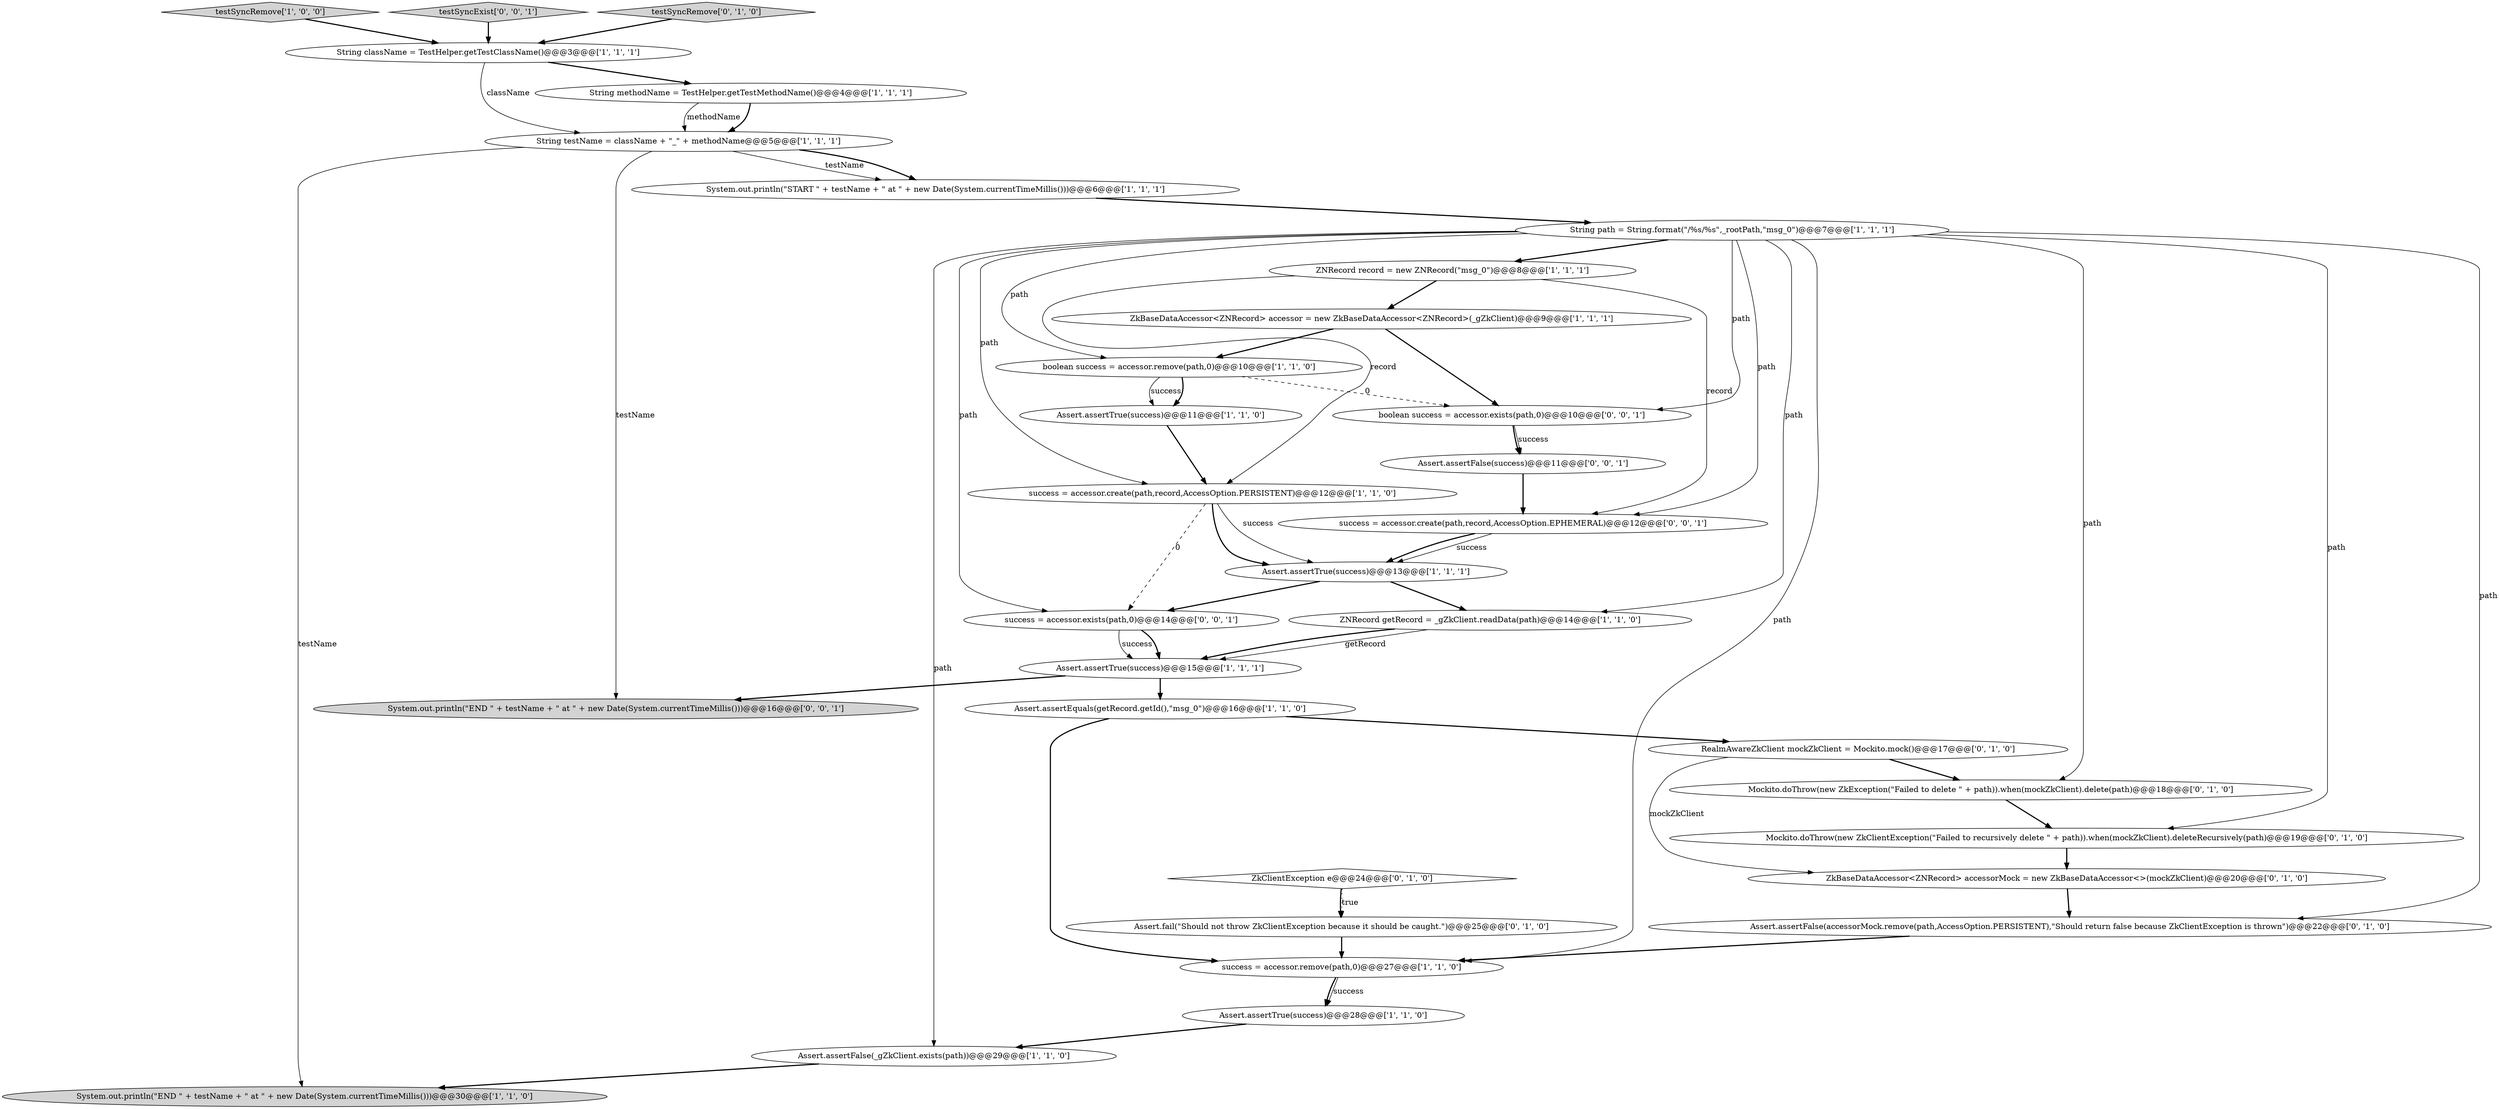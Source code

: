 digraph {
15 [style = filled, label = "testSyncRemove['1', '0', '0']", fillcolor = lightgray, shape = diamond image = "AAA0AAABBB1BBB"];
27 [style = filled, label = "success = accessor.create(path,record,AccessOption.EPHEMERAL)@@@12@@@['0', '0', '1']", fillcolor = white, shape = ellipse image = "AAA0AAABBB3BBB"];
29 [style = filled, label = "success = accessor.exists(path,0)@@@14@@@['0', '0', '1']", fillcolor = white, shape = ellipse image = "AAA0AAABBB3BBB"];
30 [style = filled, label = "testSyncExist['0', '0', '1']", fillcolor = lightgray, shape = diamond image = "AAA0AAABBB3BBB"];
3 [style = filled, label = "String className = TestHelper.getTestClassName()@@@3@@@['1', '1', '1']", fillcolor = white, shape = ellipse image = "AAA0AAABBB1BBB"];
32 [style = filled, label = "boolean success = accessor.exists(path,0)@@@10@@@['0', '0', '1']", fillcolor = white, shape = ellipse image = "AAA0AAABBB3BBB"];
4 [style = filled, label = "boolean success = accessor.remove(path,0)@@@10@@@['1', '1', '0']", fillcolor = white, shape = ellipse image = "AAA0AAABBB1BBB"];
0 [style = filled, label = "System.out.println(\"END \" + testName + \" at \" + new Date(System.currentTimeMillis()))@@@30@@@['1', '1', '0']", fillcolor = lightgray, shape = ellipse image = "AAA0AAABBB1BBB"];
19 [style = filled, label = "testSyncRemove['0', '1', '0']", fillcolor = lightgray, shape = diamond image = "AAA0AAABBB2BBB"];
11 [style = filled, label = "ZNRecord getRecord = _gZkClient.readData(path)@@@14@@@['1', '1', '0']", fillcolor = white, shape = ellipse image = "AAA0AAABBB1BBB"];
23 [style = filled, label = "Assert.fail(\"Should not throw ZkClientException because it should be caught.\")@@@25@@@['0', '1', '0']", fillcolor = white, shape = ellipse image = "AAA1AAABBB2BBB"];
31 [style = filled, label = "Assert.assertFalse(success)@@@11@@@['0', '0', '1']", fillcolor = white, shape = ellipse image = "AAA0AAABBB3BBB"];
10 [style = filled, label = "Assert.assertTrue(success)@@@13@@@['1', '1', '1']", fillcolor = white, shape = ellipse image = "AAA0AAABBB1BBB"];
2 [style = filled, label = "success = accessor.create(path,record,AccessOption.PERSISTENT)@@@12@@@['1', '1', '0']", fillcolor = white, shape = ellipse image = "AAA0AAABBB1BBB"];
9 [style = filled, label = "ZNRecord record = new ZNRecord(\"msg_0\")@@@8@@@['1', '1', '1']", fillcolor = white, shape = ellipse image = "AAA0AAABBB1BBB"];
1 [style = filled, label = "String testName = className + \"_\" + methodName@@@5@@@['1', '1', '1']", fillcolor = white, shape = ellipse image = "AAA0AAABBB1BBB"];
5 [style = filled, label = "Assert.assertTrue(success)@@@11@@@['1', '1', '0']", fillcolor = white, shape = ellipse image = "AAA0AAABBB1BBB"];
13 [style = filled, label = "String methodName = TestHelper.getTestMethodName()@@@4@@@['1', '1', '1']", fillcolor = white, shape = ellipse image = "AAA0AAABBB1BBB"];
17 [style = filled, label = "Assert.assertTrue(success)@@@28@@@['1', '1', '0']", fillcolor = white, shape = ellipse image = "AAA0AAABBB1BBB"];
14 [style = filled, label = "Assert.assertTrue(success)@@@15@@@['1', '1', '1']", fillcolor = white, shape = ellipse image = "AAA0AAABBB1BBB"];
21 [style = filled, label = "Mockito.doThrow(new ZkClientException(\"Failed to recursively delete \" + path)).when(mockZkClient).deleteRecursively(path)@@@19@@@['0', '1', '0']", fillcolor = white, shape = ellipse image = "AAA1AAABBB2BBB"];
22 [style = filled, label = "RealmAwareZkClient mockZkClient = Mockito.mock()@@@17@@@['0', '1', '0']", fillcolor = white, shape = ellipse image = "AAA1AAABBB2BBB"];
28 [style = filled, label = "System.out.println(\"END \" + testName + \" at \" + new Date(System.currentTimeMillis()))@@@16@@@['0', '0', '1']", fillcolor = lightgray, shape = ellipse image = "AAA0AAABBB3BBB"];
25 [style = filled, label = "Assert.assertFalse(accessorMock.remove(path,AccessOption.PERSISTENT),\"Should return false because ZkClientException is thrown\")@@@22@@@['0', '1', '0']", fillcolor = white, shape = ellipse image = "AAA1AAABBB2BBB"];
24 [style = filled, label = "ZkBaseDataAccessor<ZNRecord> accessorMock = new ZkBaseDataAccessor<>(mockZkClient)@@@20@@@['0', '1', '0']", fillcolor = white, shape = ellipse image = "AAA1AAABBB2BBB"];
6 [style = filled, label = "success = accessor.remove(path,0)@@@27@@@['1', '1', '0']", fillcolor = white, shape = ellipse image = "AAA0AAABBB1BBB"];
12 [style = filled, label = "Assert.assertEquals(getRecord.getId(),\"msg_0\")@@@16@@@['1', '1', '0']", fillcolor = white, shape = ellipse image = "AAA0AAABBB1BBB"];
8 [style = filled, label = "String path = String.format(\"/%s/%s\",_rootPath,\"msg_0\")@@@7@@@['1', '1', '1']", fillcolor = white, shape = ellipse image = "AAA0AAABBB1BBB"];
20 [style = filled, label = "Mockito.doThrow(new ZkException(\"Failed to delete \" + path)).when(mockZkClient).delete(path)@@@18@@@['0', '1', '0']", fillcolor = white, shape = ellipse image = "AAA1AAABBB2BBB"];
16 [style = filled, label = "System.out.println(\"START \" + testName + \" at \" + new Date(System.currentTimeMillis()))@@@6@@@['1', '1', '1']", fillcolor = white, shape = ellipse image = "AAA0AAABBB1BBB"];
7 [style = filled, label = "Assert.assertFalse(_gZkClient.exists(path))@@@29@@@['1', '1', '0']", fillcolor = white, shape = ellipse image = "AAA0AAABBB1BBB"];
18 [style = filled, label = "ZkBaseDataAccessor<ZNRecord> accessor = new ZkBaseDataAccessor<ZNRecord>(_gZkClient)@@@9@@@['1', '1', '1']", fillcolor = white, shape = ellipse image = "AAA0AAABBB1BBB"];
26 [style = filled, label = "ZkClientException e@@@24@@@['0', '1', '0']", fillcolor = white, shape = diamond image = "AAA1AAABBB2BBB"];
9->18 [style = bold, label=""];
5->2 [style = bold, label=""];
19->3 [style = bold, label=""];
8->32 [style = solid, label="path"];
32->31 [style = solid, label="success"];
8->9 [style = bold, label=""];
1->0 [style = solid, label="testName"];
8->2 [style = solid, label="path"];
11->14 [style = solid, label="getRecord"];
8->20 [style = solid, label="path"];
8->6 [style = solid, label="path"];
4->5 [style = solid, label="success"];
4->5 [style = bold, label=""];
16->8 [style = bold, label=""];
9->2 [style = solid, label="record"];
14->12 [style = bold, label=""];
6->17 [style = bold, label=""];
2->10 [style = bold, label=""];
10->11 [style = bold, label=""];
8->29 [style = solid, label="path"];
22->20 [style = bold, label=""];
21->24 [style = bold, label=""];
4->32 [style = dashed, label="0"];
10->29 [style = bold, label=""];
3->13 [style = bold, label=""];
11->14 [style = bold, label=""];
2->10 [style = solid, label="success"];
8->21 [style = solid, label="path"];
26->23 [style = dotted, label="true"];
12->22 [style = bold, label=""];
18->32 [style = bold, label=""];
8->7 [style = solid, label="path"];
14->28 [style = bold, label=""];
20->21 [style = bold, label=""];
23->6 [style = bold, label=""];
1->16 [style = solid, label="testName"];
1->28 [style = solid, label="testName"];
32->31 [style = bold, label=""];
30->3 [style = bold, label=""];
29->14 [style = solid, label="success"];
27->10 [style = bold, label=""];
7->0 [style = bold, label=""];
8->25 [style = solid, label="path"];
8->11 [style = solid, label="path"];
2->29 [style = dashed, label="0"];
15->3 [style = bold, label=""];
12->6 [style = bold, label=""];
6->17 [style = solid, label="success"];
13->1 [style = bold, label=""];
22->24 [style = solid, label="mockZkClient"];
26->23 [style = bold, label=""];
27->10 [style = solid, label="success"];
13->1 [style = solid, label="methodName"];
24->25 [style = bold, label=""];
29->14 [style = bold, label=""];
17->7 [style = bold, label=""];
3->1 [style = solid, label="className"];
1->16 [style = bold, label=""];
9->27 [style = solid, label="record"];
25->6 [style = bold, label=""];
8->4 [style = solid, label="path"];
31->27 [style = bold, label=""];
18->4 [style = bold, label=""];
8->27 [style = solid, label="path"];
}
